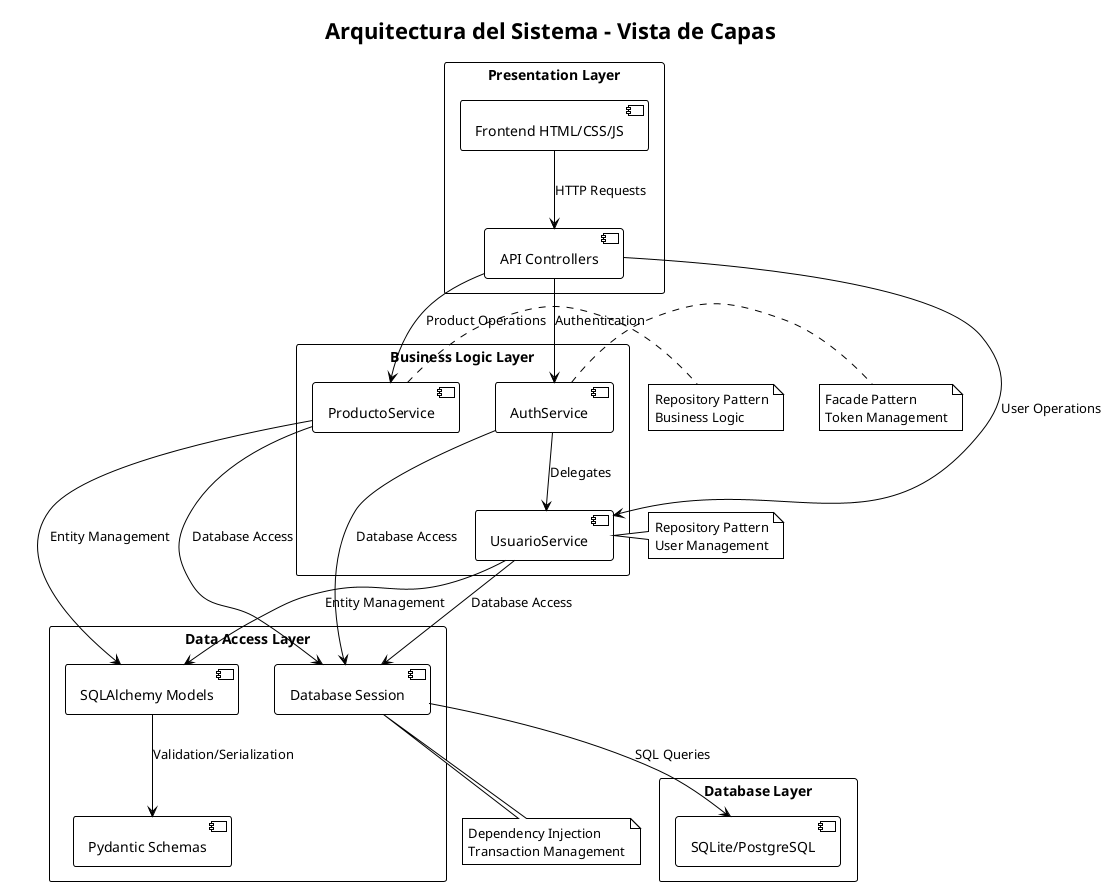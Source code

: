 @startuml
!theme plain
skinparam packageStyle rectangle

title Arquitectura del Sistema - Vista de Capas

package "Presentation Layer" {
    [Frontend HTML/CSS/JS] as Frontend
    [API Controllers] as Controllers
}

package "Business Logic Layer" {
    [AuthService] as Auth
    [ProductoService] as ProdService
    [UsuarioService] as UserService
}

package "Data Access Layer" {
    [SQLAlchemy Models] as Models
    [Pydantic Schemas] as Schemas
    [Database Session] as Session
}

package "Database Layer" {
    [SQLite/PostgreSQL] as Database
}

' Conexiones entre capas
Frontend --> Controllers : HTTP Requests
Controllers --> Auth : Authentication
Controllers --> ProdService : Product Operations
Controllers --> UserService : User Operations

Auth --> UserService : Delegates
ProdService --> Models : Entity Management
UserService --> Models : Entity Management

ProdService --> Session : Database Access
UserService --> Session : Database Access
Auth --> Session : Database Access

Session --> Database : SQL Queries

Models --> Schemas : Validation/Serialization

' Notas
note right of Auth : Facade Pattern\nToken Management
note right of ProdService : Repository Pattern\nBusiness Logic
note right of UserService : Repository Pattern\nUser Management
note bottom of Session : Dependency Injection\nTransaction Management

@enduml

